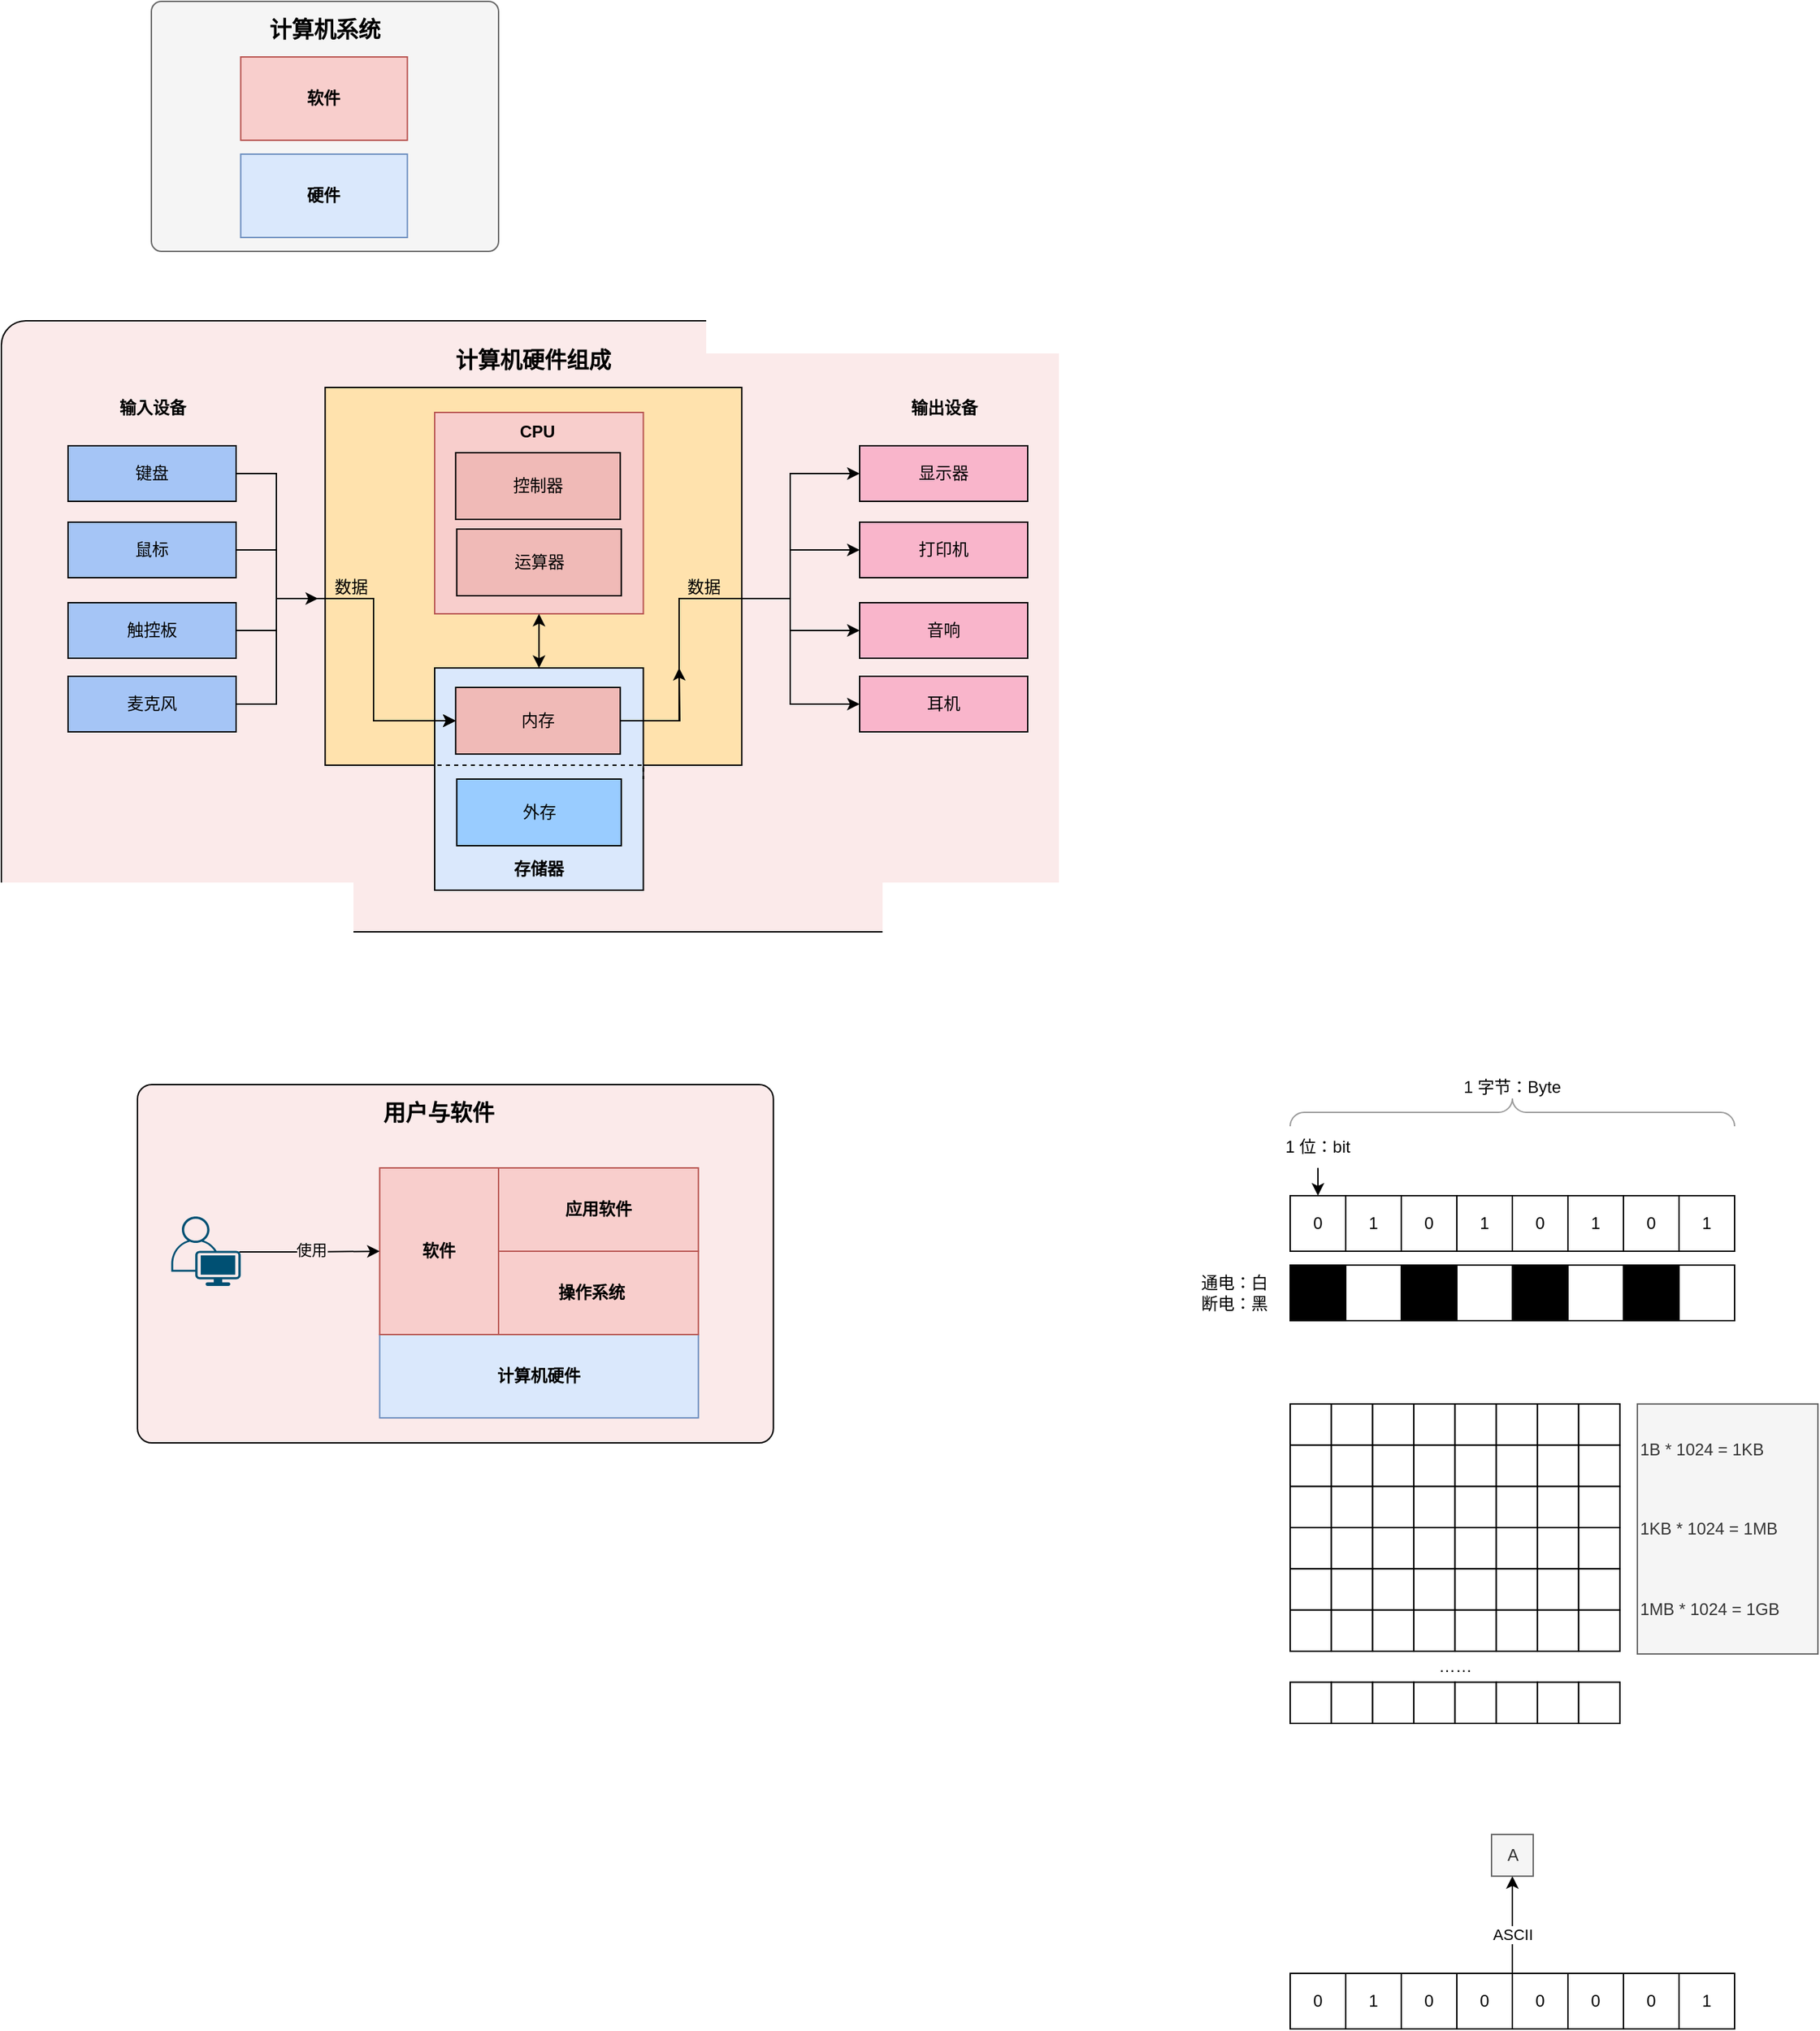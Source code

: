 <mxfile version="26.1.1" pages="2">
  <diagram id="quONnxb9Ucw7Qj4F1OV8" name="00">
    <mxGraphModel dx="1814" dy="1262" grid="1" gridSize="10" guides="1" tooltips="1" connect="1" arrows="1" fold="1" page="0" pageScale="1" pageWidth="850" pageHeight="1100" math="0" shadow="0">
      <root>
        <mxCell id="0" />
        <mxCell id="1" parent="0" />
        <mxCell id="kh9sIOl-MEBEW36ed5PM-23" value="" style="rounded=1;whiteSpace=wrap;html=1;fillColor=#FBEAEA;arcSize=4;shadow=0;" vertex="1" parent="1">
          <mxGeometry x="60" y="760" width="457.88" height="258" as="geometry" />
        </mxCell>
        <mxCell id="I5aDIzrliXxLVix5E_Ne-48" value="" style="rounded=1;whiteSpace=wrap;html=1;fillColor=#FBEAEA;arcSize=4;shadow=0;" parent="1" vertex="1">
          <mxGeometry x="-38" y="210" width="790" height="440" as="geometry" />
        </mxCell>
        <mxCell id="I5aDIzrliXxLVix5E_Ne-1" value="" style="rounded=0;whiteSpace=wrap;html=1;fillColor=#FFE2AD;shadow=0;" parent="1" vertex="1">
          <mxGeometry x="195.13" y="258" width="300" height="272" as="geometry" />
        </mxCell>
        <mxCell id="I5aDIzrliXxLVix5E_Ne-2" value="计算机硬件组成" style="text;html=1;align=center;verticalAlign=middle;whiteSpace=wrap;rounded=0;fontSize=16;shadow=0;fontStyle=1" parent="1" vertex="1">
          <mxGeometry x="254.315" y="228" width="181.63" height="20" as="geometry" />
        </mxCell>
        <mxCell id="I5aDIzrliXxLVix5E_Ne-29" style="edgeStyle=orthogonalEdgeStyle;rounded=0;orthogonalLoop=1;jettySize=auto;html=1;entryX=0;entryY=0.5;entryDx=0;entryDy=0;shadow=0;exitX=1;exitY=0.5;exitDx=0;exitDy=0;" parent="1" target="I5aDIzrliXxLVix5E_Ne-21" edge="1" source="I5aDIzrliXxLVix5E_Ne-61">
          <mxGeometry relative="1" as="geometry">
            <mxPoint x="410" y="500" as="sourcePoint" />
            <Array as="points">
              <mxPoint x="450" y="498" />
              <mxPoint x="450" y="410" />
              <mxPoint x="530" y="410" />
              <mxPoint x="530" y="433" />
            </Array>
          </mxGeometry>
        </mxCell>
        <mxCell id="I5aDIzrliXxLVix5E_Ne-15" value="" style="group;fillColor=none;shadow=0;" parent="1" vertex="1" connectable="0">
          <mxGeometry x="10" y="300" width="121" height="206" as="geometry" />
        </mxCell>
        <mxCell id="I5aDIzrliXxLVix5E_Ne-7" value="键盘" style="rounded=0;whiteSpace=wrap;html=1;flipV=1;fillColor=#A5C5F6;shadow=0;" parent="I5aDIzrliXxLVix5E_Ne-15" vertex="1">
          <mxGeometry width="121" height="40" as="geometry" />
        </mxCell>
        <mxCell id="I5aDIzrliXxLVix5E_Ne-8" value="鼠标" style="rounded=0;whiteSpace=wrap;html=1;flipV=1;fillColor=#A5C5F6;shadow=0;" parent="I5aDIzrliXxLVix5E_Ne-15" vertex="1">
          <mxGeometry y="55" width="121" height="40" as="geometry" />
        </mxCell>
        <mxCell id="I5aDIzrliXxLVix5E_Ne-9" value="触控板" style="rounded=0;whiteSpace=wrap;html=1;flipV=1;fillColor=#A5C5F6;shadow=0;" parent="I5aDIzrliXxLVix5E_Ne-15" vertex="1">
          <mxGeometry y="113" width="121" height="40" as="geometry" />
        </mxCell>
        <mxCell id="I5aDIzrliXxLVix5E_Ne-14" value="麦克风" style="rounded=0;whiteSpace=wrap;html=1;flipV=1;fillColor=#A5C5F6;shadow=0;" parent="I5aDIzrliXxLVix5E_Ne-15" vertex="1">
          <mxGeometry y="166" width="121" height="40" as="geometry" />
        </mxCell>
        <mxCell id="I5aDIzrliXxLVix5E_Ne-18" value="" style="group;shadow=0;" parent="1" vertex="1" connectable="0">
          <mxGeometry x="580" y="300" width="121" height="206" as="geometry" />
        </mxCell>
        <mxCell id="I5aDIzrliXxLVix5E_Ne-19" value="显示器" style="rounded=0;whiteSpace=wrap;html=1;flipV=1;fillColor=#F9B5CB;shadow=0;" parent="I5aDIzrliXxLVix5E_Ne-18" vertex="1">
          <mxGeometry width="121" height="40" as="geometry" />
        </mxCell>
        <mxCell id="I5aDIzrliXxLVix5E_Ne-20" value="打印机" style="rounded=0;whiteSpace=wrap;html=1;flipV=1;fillColor=#F9B5CB;shadow=0;" parent="I5aDIzrliXxLVix5E_Ne-18" vertex="1">
          <mxGeometry y="55" width="121" height="40" as="geometry" />
        </mxCell>
        <mxCell id="I5aDIzrliXxLVix5E_Ne-21" value="音响" style="rounded=0;whiteSpace=wrap;html=1;flipV=1;fillColor=#F9B5CB;shadow=0;" parent="I5aDIzrliXxLVix5E_Ne-18" vertex="1">
          <mxGeometry y="113" width="121" height="40" as="geometry" />
        </mxCell>
        <mxCell id="I5aDIzrliXxLVix5E_Ne-22" value="耳机" style="rounded=0;whiteSpace=wrap;html=1;flipV=1;fillColor=#F9B5CB;shadow=0;" parent="I5aDIzrliXxLVix5E_Ne-18" vertex="1">
          <mxGeometry y="166" width="121" height="40" as="geometry" />
        </mxCell>
        <mxCell id="I5aDIzrliXxLVix5E_Ne-23" value="" style="edgeStyle=orthogonalEdgeStyle;orthogonalLoop=1;jettySize=auto;html=1;rounded=0;exitX=1;exitY=0.5;exitDx=0;exitDy=0;entryX=0;entryY=0.5;entryDx=0;entryDy=0;shadow=0;" parent="1" source="I5aDIzrliXxLVix5E_Ne-7" target="I5aDIzrliXxLVix5E_Ne-61" edge="1">
          <mxGeometry width="80" relative="1" as="geometry">
            <mxPoint x="250" y="190" as="sourcePoint" />
            <mxPoint x="330" y="190" as="targetPoint" />
            <Array as="points">
              <mxPoint x="160" y="320" />
              <mxPoint x="160" y="410" />
              <mxPoint x="230" y="410" />
              <mxPoint x="230" y="498" />
            </Array>
          </mxGeometry>
        </mxCell>
        <mxCell id="I5aDIzrliXxLVix5E_Ne-37" value="数据" style="text;html=1;align=center;verticalAlign=middle;whiteSpace=wrap;rounded=0;shadow=0;" parent="1" vertex="1">
          <mxGeometry x="184" y="387" width="60" height="30" as="geometry" />
        </mxCell>
        <mxCell id="I5aDIzrliXxLVix5E_Ne-38" value="数据" style="text;html=1;align=center;verticalAlign=middle;whiteSpace=wrap;rounded=0;shadow=0;" parent="1" vertex="1">
          <mxGeometry x="437.63" y="387" width="60" height="30" as="geometry" />
        </mxCell>
        <mxCell id="I5aDIzrliXxLVix5E_Ne-50" style="edgeStyle=orthogonalEdgeStyle;rounded=0;orthogonalLoop=1;jettySize=auto;html=1;exitX=1;exitY=0.5;exitDx=0;exitDy=0;shadow=0;" parent="1" source="I5aDIzrliXxLVix5E_Ne-14" edge="1">
          <mxGeometry relative="1" as="geometry">
            <Array as="points">
              <mxPoint x="160" y="486" />
              <mxPoint x="160" y="410" />
            </Array>
            <mxPoint x="190" y="410" as="targetPoint" />
          </mxGeometry>
        </mxCell>
        <mxCell id="I5aDIzrliXxLVix5E_Ne-54" value="" style="group;shadow=0;" parent="1" vertex="1" connectable="0">
          <mxGeometry x="274" y="256" width="150.25" height="254.5" as="geometry" />
        </mxCell>
        <mxCell id="I5aDIzrliXxLVix5E_Ne-3" value="" style="rounded=0;whiteSpace=wrap;html=1;fillColor=#f8cecc;strokeColor=#b85450;shadow=0;" parent="I5aDIzrliXxLVix5E_Ne-54" vertex="1">
          <mxGeometry y="20" width="150.25" height="145" as="geometry" />
        </mxCell>
        <mxCell id="I5aDIzrliXxLVix5E_Ne-47" value="CPU" style="text;html=1;align=center;verticalAlign=middle;whiteSpace=wrap;rounded=0;fontStyle=1;shadow=0;" parent="I5aDIzrliXxLVix5E_Ne-54" vertex="1">
          <mxGeometry x="44.365" y="19" width="60" height="30" as="geometry" />
        </mxCell>
        <mxCell id="I5aDIzrliXxLVix5E_Ne-4" value="控制器" style="rounded=0;whiteSpace=wrap;html=1;fillColor=#F0BAB7;shadow=0;" parent="I5aDIzrliXxLVix5E_Ne-54" vertex="1">
          <mxGeometry x="15.12" y="49" width="118.5" height="48" as="geometry" />
        </mxCell>
        <mxCell id="I5aDIzrliXxLVix5E_Ne-6" value="运算器" style="rounded=0;whiteSpace=wrap;html=1;fillColor=#F0BAB7;shadow=0;" parent="I5aDIzrliXxLVix5E_Ne-54" vertex="1">
          <mxGeometry x="15.87" y="104" width="118.5" height="48" as="geometry" />
        </mxCell>
        <mxCell id="I5aDIzrliXxLVix5E_Ne-5" value="存储器" style="rounded=0;whiteSpace=wrap;html=1;fillColor=#AEDBC3;shadow=0;" parent="I5aDIzrliXxLVix5E_Ne-54" vertex="1">
          <mxGeometry y="205.5" width="150" height="49" as="geometry" />
        </mxCell>
        <mxCell id="I5aDIzrliXxLVix5E_Ne-60" value="" style="rounded=0;whiteSpace=wrap;html=1;fillColor=#dae8fc;strokeColor=#000000;shadow=0;" parent="1" vertex="1">
          <mxGeometry x="274" y="460" width="150.25" height="160" as="geometry" />
        </mxCell>
        <mxCell id="kh9sIOl-MEBEW36ed5PM-8" style="edgeStyle=orthogonalEdgeStyle;rounded=0;orthogonalLoop=1;jettySize=auto;html=1;exitX=1;exitY=0.5;exitDx=0;exitDy=0;" edge="1" parent="1" source="I5aDIzrliXxLVix5E_Ne-61">
          <mxGeometry relative="1" as="geometry">
            <mxPoint x="450" y="460" as="targetPoint" />
          </mxGeometry>
        </mxCell>
        <mxCell id="I5aDIzrliXxLVix5E_Ne-61" value="内存" style="rounded=0;whiteSpace=wrap;html=1;fillColor=light-dark(#f0bab7, #1d293b);strokeColor=#000000;shadow=0;" parent="1" vertex="1">
          <mxGeometry x="289.12" y="474" width="118.5" height="48" as="geometry" />
        </mxCell>
        <mxCell id="I5aDIzrliXxLVix5E_Ne-62" value="外存" style="rounded=0;whiteSpace=wrap;html=1;fillColor=#99CCFF;strokeColor=#000000;shadow=0;" parent="1" vertex="1">
          <mxGeometry x="289.87" y="540" width="118.5" height="48" as="geometry" />
        </mxCell>
        <mxCell id="I5aDIzrliXxLVix5E_Ne-65" style="edgeStyle=orthogonalEdgeStyle;rounded=0;orthogonalLoop=1;jettySize=auto;html=1;exitX=0;exitY=0.5;exitDx=0;exitDy=0;entryX=1;entryY=0.5;entryDx=0;entryDy=0;dashed=1;endArrow=none;startFill=0;shadow=0;" parent="1" source="I5aDIzrliXxLVix5E_Ne-60" target="I5aDIzrliXxLVix5E_Ne-60" edge="1">
          <mxGeometry relative="1" as="geometry">
            <Array as="points">
              <mxPoint x="360" y="530" />
              <mxPoint x="360" y="530" />
            </Array>
          </mxGeometry>
        </mxCell>
        <mxCell id="I5aDIzrliXxLVix5E_Ne-53" style="edgeStyle=orthogonalEdgeStyle;rounded=0;orthogonalLoop=1;jettySize=auto;html=1;exitX=0.5;exitY=1;exitDx=0;exitDy=0;startArrow=classic;startFill=1;entryX=0.5;entryY=0;entryDx=0;entryDy=0;shadow=0;" parent="1" source="I5aDIzrliXxLVix5E_Ne-3" target="I5aDIzrliXxLVix5E_Ne-60" edge="1">
          <mxGeometry relative="1" as="geometry">
            <mxPoint x="349" y="470" as="targetPoint" />
          </mxGeometry>
        </mxCell>
        <mxCell id="I5aDIzrliXxLVix5E_Ne-66" style="edgeStyle=orthogonalEdgeStyle;rounded=0;orthogonalLoop=1;jettySize=auto;html=1;exitX=1;exitY=0.5;exitDx=0;exitDy=0;shadow=0;" parent="1" source="I5aDIzrliXxLVix5E_Ne-14" target="I5aDIzrliXxLVix5E_Ne-61" edge="1">
          <mxGeometry relative="1" as="geometry">
            <Array as="points">
              <mxPoint x="160" y="486" />
              <mxPoint x="160" y="410" />
              <mxPoint x="230" y="410" />
              <mxPoint x="230" y="498" />
            </Array>
          </mxGeometry>
        </mxCell>
        <mxCell id="I5aDIzrliXxLVix5E_Ne-67" style="edgeStyle=orthogonalEdgeStyle;rounded=0;orthogonalLoop=1;jettySize=auto;html=1;exitX=1;exitY=0.5;exitDx=0;exitDy=0;entryX=0;entryY=0.5;entryDx=0;entryDy=0;shadow=0;" parent="1" source="I5aDIzrliXxLVix5E_Ne-9" target="I5aDIzrliXxLVix5E_Ne-61" edge="1">
          <mxGeometry relative="1" as="geometry">
            <Array as="points">
              <mxPoint x="160" y="433" />
              <mxPoint x="160" y="410" />
              <mxPoint x="230" y="410" />
              <mxPoint x="230" y="498" />
            </Array>
          </mxGeometry>
        </mxCell>
        <mxCell id="I5aDIzrliXxLVix5E_Ne-73" style="edgeStyle=orthogonalEdgeStyle;rounded=0;orthogonalLoop=1;jettySize=auto;html=1;exitX=1;exitY=0.5;exitDx=0;exitDy=0;entryX=0;entryY=0.5;entryDx=0;entryDy=0;shadow=0;" parent="1" source="I5aDIzrliXxLVix5E_Ne-8" target="I5aDIzrliXxLVix5E_Ne-61" edge="1">
          <mxGeometry relative="1" as="geometry">
            <Array as="points">
              <mxPoint x="160" y="375" />
              <mxPoint x="160" y="410" />
              <mxPoint x="230" y="410" />
              <mxPoint x="230" y="498" />
            </Array>
          </mxGeometry>
        </mxCell>
        <mxCell id="I5aDIzrliXxLVix5E_Ne-27" style="edgeStyle=orthogonalEdgeStyle;rounded=0;orthogonalLoop=1;jettySize=auto;html=1;exitX=1;exitY=0.5;exitDx=0;exitDy=0;entryX=0;entryY=0.5;entryDx=0;entryDy=0;shadow=0;endArrow=classic;endFill=1;" parent="1" source="I5aDIzrliXxLVix5E_Ne-61" target="I5aDIzrliXxLVix5E_Ne-19" edge="1">
          <mxGeometry relative="1" as="geometry">
            <mxPoint x="460" y="486" as="sourcePoint" />
            <mxPoint x="653.97" y="320" as="targetPoint" />
            <Array as="points">
              <mxPoint x="450" y="498" />
              <mxPoint x="450" y="410" />
              <mxPoint x="530" y="410" />
              <mxPoint x="530" y="320" />
            </Array>
          </mxGeometry>
        </mxCell>
        <mxCell id="I5aDIzrliXxLVix5E_Ne-28" style="edgeStyle=orthogonalEdgeStyle;rounded=0;orthogonalLoop=1;jettySize=auto;html=1;exitX=1;exitY=0.5;exitDx=0;exitDy=0;entryX=0;entryY=0.5;entryDx=0;entryDy=0;shadow=0;endArrow=classic;endFill=1;" parent="1" source="I5aDIzrliXxLVix5E_Ne-61" target="I5aDIzrliXxLVix5E_Ne-20" edge="1">
          <mxGeometry relative="1" as="geometry">
            <Array as="points">
              <mxPoint x="450" y="498" />
              <mxPoint x="450" y="410" />
              <mxPoint x="530" y="410" />
              <mxPoint x="530" y="375" />
            </Array>
          </mxGeometry>
        </mxCell>
        <mxCell id="I5aDIzrliXxLVix5E_Ne-74" value="输入设备" style="text;html=1;align=center;verticalAlign=middle;whiteSpace=wrap;rounded=0;fontStyle=1;shadow=0;" parent="1" vertex="1">
          <mxGeometry x="40.5" y="258" width="60" height="30" as="geometry" />
        </mxCell>
        <mxCell id="I5aDIzrliXxLVix5E_Ne-75" value="输出设备" style="text;html=1;align=center;verticalAlign=middle;whiteSpace=wrap;rounded=0;fontStyle=1;shadow=0;" parent="1" vertex="1">
          <mxGeometry x="610.5" y="258" width="60" height="30" as="geometry" />
        </mxCell>
        <mxCell id="I5aDIzrliXxLVix5E_Ne-76" value="存储器" style="text;html=1;align=center;verticalAlign=middle;whiteSpace=wrap;rounded=0;fontStyle=1;shadow=0;" parent="1" vertex="1">
          <mxGeometry x="319.12" y="590" width="60" height="30" as="geometry" />
        </mxCell>
        <mxCell id="kh9sIOl-MEBEW36ed5PM-1" value="" style="rounded=1;whiteSpace=wrap;html=1;arcSize=4;fillColor=#f5f5f5;strokeColor=#666666;fontColor=#333333;shadow=0;" vertex="1" parent="1">
          <mxGeometry x="70" y="-20" width="250" height="180" as="geometry" />
        </mxCell>
        <mxCell id="kh9sIOl-MEBEW36ed5PM-2" value="软件" style="rounded=0;whiteSpace=wrap;html=1;fillColor=#f8cecc;strokeColor=#b85450;fontStyle=1;shadow=0;" vertex="1" parent="1">
          <mxGeometry x="134.32" y="20" width="120" height="60" as="geometry" />
        </mxCell>
        <mxCell id="kh9sIOl-MEBEW36ed5PM-3" value="硬件" style="rounded=0;whiteSpace=wrap;html=1;fillColor=#dae8fc;strokeColor=#6c8ebf;fontStyle=1;shadow=0;" vertex="1" parent="1">
          <mxGeometry x="134.32" y="90" width="120" height="60" as="geometry" />
        </mxCell>
        <mxCell id="kh9sIOl-MEBEW36ed5PM-5" value="计算机系统" style="text;html=1;align=center;verticalAlign=middle;whiteSpace=wrap;rounded=0;fontSize=16;shadow=0;fontStyle=1" vertex="1" parent="1">
          <mxGeometry x="104.185" y="-10" width="181.63" height="20" as="geometry" />
        </mxCell>
        <mxCell id="I5aDIzrliXxLVix5E_Ne-41" style="edgeStyle=orthogonalEdgeStyle;rounded=0;orthogonalLoop=1;jettySize=auto;html=1;exitX=1;exitY=0.5;exitDx=0;exitDy=0;entryX=0;entryY=0.5;entryDx=0;entryDy=0;shadow=0;" parent="1" source="I5aDIzrliXxLVix5E_Ne-61" target="I5aDIzrliXxLVix5E_Ne-22" edge="1">
          <mxGeometry relative="1" as="geometry">
            <Array as="points">
              <mxPoint x="450" y="498" />
              <mxPoint x="450" y="410" />
              <mxPoint x="530" y="410" />
              <mxPoint x="530" y="486" />
            </Array>
          </mxGeometry>
        </mxCell>
        <mxCell id="kh9sIOl-MEBEW36ed5PM-9" value="计算机硬件" style="rounded=0;whiteSpace=wrap;html=1;fillColor=#dae8fc;strokeColor=#6c8ebf;fontStyle=1;shadow=0;" vertex="1" parent="1">
          <mxGeometry x="234.38" y="940" width="229.5" height="60" as="geometry" />
        </mxCell>
        <mxCell id="kh9sIOl-MEBEW36ed5PM-10" value="操作系统" style="rounded=0;whiteSpace=wrap;html=1;fillColor=#f8cecc;strokeColor=#b85450;fontStyle=1;shadow=0;" vertex="1" parent="1">
          <mxGeometry x="310" y="880" width="153.88" height="60" as="geometry" />
        </mxCell>
        <mxCell id="kh9sIOl-MEBEW36ed5PM-12" value="应用软件" style="rounded=0;whiteSpace=wrap;html=1;fillColor=#f8cecc;strokeColor=#b85450;fontStyle=1;shadow=0;" vertex="1" parent="1">
          <mxGeometry x="320" y="820" width="143.88" height="60" as="geometry" />
        </mxCell>
        <mxCell id="kh9sIOl-MEBEW36ed5PM-13" value="软件" style="whiteSpace=wrap;html=1;fillColor=#f8cecc;strokeColor=#b85450;rounded=0;fontStyle=1;shadow=0;" vertex="1" parent="1">
          <mxGeometry x="234.38" y="820" width="85.62" height="120" as="geometry" />
        </mxCell>
        <mxCell id="kh9sIOl-MEBEW36ed5PM-17" style="edgeStyle=orthogonalEdgeStyle;rounded=0;orthogonalLoop=1;jettySize=auto;html=1;exitX=0.98;exitY=0.51;exitDx=0;exitDy=0;exitPerimeter=0;entryX=0;entryY=0.5;entryDx=0;entryDy=0;" edge="1" parent="1" source="kh9sIOl-MEBEW36ed5PM-21" target="kh9sIOl-MEBEW36ed5PM-13">
          <mxGeometry relative="1" as="geometry">
            <mxPoint x="130.5" y="880" as="sourcePoint" />
          </mxGeometry>
        </mxCell>
        <mxCell id="kh9sIOl-MEBEW36ed5PM-25" value="使用" style="edgeLabel;html=1;align=center;verticalAlign=middle;resizable=0;points=[];labelBackgroundColor=light-dark(#fbeaea, #ededed);" vertex="1" connectable="0" parent="kh9sIOl-MEBEW36ed5PM-17">
          <mxGeometry x="0.028" y="2" relative="1" as="geometry">
            <mxPoint y="1" as="offset" />
          </mxGeometry>
        </mxCell>
        <mxCell id="kh9sIOl-MEBEW36ed5PM-21" value="" style="points=[[0.35,0,0],[0.98,0.51,0],[1,0.71,0],[0.67,1,0],[0,0.795,0],[0,0.65,0]];verticalLabelPosition=bottom;sketch=0;html=1;verticalAlign=top;aspect=fixed;align=center;pointerEvents=1;shape=mxgraph.cisco19.user;fillColor=#005073;strokeColor=none;" vertex="1" parent="1">
          <mxGeometry x="84.32" y="855" width="50" height="50" as="geometry" />
        </mxCell>
        <mxCell id="kh9sIOl-MEBEW36ed5PM-24" value="用户与软件" style="text;html=1;align=center;verticalAlign=middle;whiteSpace=wrap;rounded=0;fontSize=16;shadow=0;fontStyle=1" vertex="1" parent="1">
          <mxGeometry x="186.375" y="770" width="181.63" height="20" as="geometry" />
        </mxCell>
        <mxCell id="kh9sIOl-MEBEW36ed5PM-28" value="0" style="whiteSpace=wrap;html=1;aspect=fixed;" vertex="1" parent="1">
          <mxGeometry x="890" y="840" width="40" height="40" as="geometry" />
        </mxCell>
        <mxCell id="kh9sIOl-MEBEW36ed5PM-39" value="1" style="whiteSpace=wrap;html=1;aspect=fixed;" vertex="1" parent="1">
          <mxGeometry x="930" y="840" width="40" height="40" as="geometry" />
        </mxCell>
        <mxCell id="kh9sIOl-MEBEW36ed5PM-45" value="0" style="whiteSpace=wrap;html=1;aspect=fixed;" vertex="1" parent="1">
          <mxGeometry x="970" y="840" width="40" height="40" as="geometry" />
        </mxCell>
        <mxCell id="kh9sIOl-MEBEW36ed5PM-51" value="1" style="whiteSpace=wrap;html=1;aspect=fixed;" vertex="1" parent="1">
          <mxGeometry x="1010" y="840" width="40" height="40" as="geometry" />
        </mxCell>
        <mxCell id="kh9sIOl-MEBEW36ed5PM-57" value="0" style="whiteSpace=wrap;html=1;aspect=fixed;" vertex="1" parent="1">
          <mxGeometry x="1050" y="840" width="40" height="40" as="geometry" />
        </mxCell>
        <mxCell id="kh9sIOl-MEBEW36ed5PM-63" value="1" style="whiteSpace=wrap;html=1;aspect=fixed;" vertex="1" parent="1">
          <mxGeometry x="1090" y="840" width="40" height="40" as="geometry" />
        </mxCell>
        <mxCell id="kh9sIOl-MEBEW36ed5PM-69" value="0" style="whiteSpace=wrap;html=1;aspect=fixed;" vertex="1" parent="1">
          <mxGeometry x="1130" y="840" width="40" height="40" as="geometry" />
        </mxCell>
        <mxCell id="kh9sIOl-MEBEW36ed5PM-75" value="1" style="whiteSpace=wrap;html=1;aspect=fixed;" vertex="1" parent="1">
          <mxGeometry x="1170" y="840" width="40" height="40" as="geometry" />
        </mxCell>
        <mxCell id="kh9sIOl-MEBEW36ed5PM-99" style="edgeStyle=orthogonalEdgeStyle;rounded=0;orthogonalLoop=1;jettySize=auto;html=1;exitX=0.5;exitY=1;exitDx=0;exitDy=0;entryX=0.5;entryY=0;entryDx=0;entryDy=0;" edge="1" parent="1" source="kh9sIOl-MEBEW36ed5PM-98" target="kh9sIOl-MEBEW36ed5PM-28">
          <mxGeometry relative="1" as="geometry" />
        </mxCell>
        <mxCell id="kh9sIOl-MEBEW36ed5PM-98" value="1 位：bit" style="text;html=1;align=center;verticalAlign=middle;whiteSpace=wrap;rounded=0;" vertex="1" parent="1">
          <mxGeometry x="880" y="790" width="60" height="30" as="geometry" />
        </mxCell>
        <mxCell id="kh9sIOl-MEBEW36ed5PM-100" value="" style="verticalLabelPosition=bottom;shadow=0;dashed=0;align=center;html=1;verticalAlign=top;strokeWidth=1;shape=mxgraph.mockup.markup.curlyBrace;whiteSpace=wrap;strokeColor=#999999;" vertex="1" parent="1">
          <mxGeometry x="890" y="770" width="320" height="20" as="geometry" />
        </mxCell>
        <mxCell id="kh9sIOl-MEBEW36ed5PM-101" value="1 字节：Byte" style="text;html=1;align=center;verticalAlign=middle;whiteSpace=wrap;rounded=0;" vertex="1" parent="1">
          <mxGeometry x="1010" y="747" width="80" height="30" as="geometry" />
        </mxCell>
        <mxCell id="kh9sIOl-MEBEW36ed5PM-102" value="0" style="whiteSpace=wrap;html=1;aspect=fixed;fillColor=#000000;" vertex="1" parent="1">
          <mxGeometry x="890" y="890" width="40" height="40" as="geometry" />
        </mxCell>
        <mxCell id="kh9sIOl-MEBEW36ed5PM-103" value="" style="whiteSpace=wrap;html=1;aspect=fixed;" vertex="1" parent="1">
          <mxGeometry x="930" y="890" width="40" height="40" as="geometry" />
        </mxCell>
        <mxCell id="kh9sIOl-MEBEW36ed5PM-104" value="0" style="whiteSpace=wrap;html=1;aspect=fixed;fillColor=#000000;" vertex="1" parent="1">
          <mxGeometry x="970" y="890" width="40" height="40" as="geometry" />
        </mxCell>
        <mxCell id="kh9sIOl-MEBEW36ed5PM-105" value="" style="whiteSpace=wrap;html=1;aspect=fixed;" vertex="1" parent="1">
          <mxGeometry x="1010" y="890" width="40" height="40" as="geometry" />
        </mxCell>
        <mxCell id="kh9sIOl-MEBEW36ed5PM-106" value="0" style="whiteSpace=wrap;html=1;aspect=fixed;fillColor=#000000;" vertex="1" parent="1">
          <mxGeometry x="1050" y="890" width="40" height="40" as="geometry" />
        </mxCell>
        <mxCell id="kh9sIOl-MEBEW36ed5PM-107" value="" style="whiteSpace=wrap;html=1;aspect=fixed;fillColor=#FFFFFF;" vertex="1" parent="1">
          <mxGeometry x="1090" y="890" width="40" height="40" as="geometry" />
        </mxCell>
        <mxCell id="kh9sIOl-MEBEW36ed5PM-108" value="0" style="whiteSpace=wrap;html=1;aspect=fixed;fillColor=#000000;" vertex="1" parent="1">
          <mxGeometry x="1130" y="890" width="40" height="40" as="geometry" />
        </mxCell>
        <mxCell id="kh9sIOl-MEBEW36ed5PM-109" value="" style="whiteSpace=wrap;html=1;aspect=fixed;" vertex="1" parent="1">
          <mxGeometry x="1170" y="890" width="40" height="40" as="geometry" />
        </mxCell>
        <mxCell id="kh9sIOl-MEBEW36ed5PM-110" value="通电：白&lt;div&gt;断电：黑&lt;/div&gt;" style="text;html=1;align=center;verticalAlign=middle;whiteSpace=wrap;rounded=0;" vertex="1" parent="1">
          <mxGeometry x="820" y="895" width="60" height="30" as="geometry" />
        </mxCell>
        <mxCell id="kh9sIOl-MEBEW36ed5PM-113" value="1B * 1024 = 1KB&lt;div&gt;&lt;br&gt;&lt;/div&gt;&lt;div&gt;&lt;br&gt;&lt;/div&gt;&lt;div&gt;&lt;br&gt;&lt;div&gt;1KB * 1024 = 1MB&lt;/div&gt;&lt;div&gt;&lt;br&gt;&lt;/div&gt;&lt;div&gt;&lt;br&gt;&lt;/div&gt;&lt;div&gt;&lt;br&gt;&lt;/div&gt;&lt;div&gt;1MB * 1024 = 1GB&lt;/div&gt;&lt;/div&gt;" style="text;html=1;align=left;verticalAlign=middle;whiteSpace=wrap;rounded=0;fillColor=#f5f5f5;strokeColor=#666666;fontColor=#333333;" vertex="1" parent="1">
          <mxGeometry x="1140" y="990" width="130" height="180" as="geometry" />
        </mxCell>
        <mxCell id="kh9sIOl-MEBEW36ed5PM-173" value="" style="group" vertex="1" connectable="0" parent="1">
          <mxGeometry x="890" y="990" width="237.42" height="230" as="geometry" />
        </mxCell>
        <mxCell id="kh9sIOl-MEBEW36ed5PM-34" value="" style="whiteSpace=wrap;html=1;aspect=fixed;" vertex="1" parent="kh9sIOl-MEBEW36ed5PM-173">
          <mxGeometry width="29.677" height="29.677" as="geometry" />
        </mxCell>
        <mxCell id="kh9sIOl-MEBEW36ed5PM-40" value="" style="whiteSpace=wrap;html=1;aspect=fixed;" vertex="1" parent="kh9sIOl-MEBEW36ed5PM-173">
          <mxGeometry x="29.677" width="29.677" height="29.677" as="geometry" />
        </mxCell>
        <mxCell id="kh9sIOl-MEBEW36ed5PM-46" value="" style="whiteSpace=wrap;html=1;aspect=fixed;" vertex="1" parent="kh9sIOl-MEBEW36ed5PM-173">
          <mxGeometry x="59.355" width="29.677" height="29.677" as="geometry" />
        </mxCell>
        <mxCell id="kh9sIOl-MEBEW36ed5PM-52" value="" style="whiteSpace=wrap;html=1;aspect=fixed;" vertex="1" parent="kh9sIOl-MEBEW36ed5PM-173">
          <mxGeometry x="89.032" width="29.677" height="29.677" as="geometry" />
        </mxCell>
        <mxCell id="kh9sIOl-MEBEW36ed5PM-58" value="" style="whiteSpace=wrap;html=1;aspect=fixed;" vertex="1" parent="kh9sIOl-MEBEW36ed5PM-173">
          <mxGeometry x="118.71" width="29.677" height="29.677" as="geometry" />
        </mxCell>
        <mxCell id="kh9sIOl-MEBEW36ed5PM-64" value="" style="whiteSpace=wrap;html=1;aspect=fixed;" vertex="1" parent="kh9sIOl-MEBEW36ed5PM-173">
          <mxGeometry x="148.387" width="29.677" height="29.677" as="geometry" />
        </mxCell>
        <mxCell id="kh9sIOl-MEBEW36ed5PM-70" value="" style="whiteSpace=wrap;html=1;aspect=fixed;" vertex="1" parent="kh9sIOl-MEBEW36ed5PM-173">
          <mxGeometry x="178.065" width="29.677" height="29.677" as="geometry" />
        </mxCell>
        <mxCell id="kh9sIOl-MEBEW36ed5PM-76" value="" style="whiteSpace=wrap;html=1;aspect=fixed;" vertex="1" parent="kh9sIOl-MEBEW36ed5PM-173">
          <mxGeometry x="207.742" width="29.677" height="29.677" as="geometry" />
        </mxCell>
        <mxCell id="kh9sIOl-MEBEW36ed5PM-124" value="" style="whiteSpace=wrap;html=1;aspect=fixed;" vertex="1" parent="kh9sIOl-MEBEW36ed5PM-173">
          <mxGeometry y="29.677" width="29.677" height="29.677" as="geometry" />
        </mxCell>
        <mxCell id="kh9sIOl-MEBEW36ed5PM-125" value="" style="whiteSpace=wrap;html=1;aspect=fixed;" vertex="1" parent="kh9sIOl-MEBEW36ed5PM-173">
          <mxGeometry x="29.677" y="29.677" width="29.677" height="29.677" as="geometry" />
        </mxCell>
        <mxCell id="kh9sIOl-MEBEW36ed5PM-126" value="" style="whiteSpace=wrap;html=1;aspect=fixed;" vertex="1" parent="kh9sIOl-MEBEW36ed5PM-173">
          <mxGeometry x="59.355" y="29.677" width="29.677" height="29.677" as="geometry" />
        </mxCell>
        <mxCell id="kh9sIOl-MEBEW36ed5PM-127" value="" style="whiteSpace=wrap;html=1;aspect=fixed;" vertex="1" parent="kh9sIOl-MEBEW36ed5PM-173">
          <mxGeometry x="89.032" y="29.677" width="29.677" height="29.677" as="geometry" />
        </mxCell>
        <mxCell id="kh9sIOl-MEBEW36ed5PM-128" value="" style="whiteSpace=wrap;html=1;aspect=fixed;" vertex="1" parent="kh9sIOl-MEBEW36ed5PM-173">
          <mxGeometry x="118.71" y="29.677" width="29.677" height="29.677" as="geometry" />
        </mxCell>
        <mxCell id="kh9sIOl-MEBEW36ed5PM-129" value="" style="whiteSpace=wrap;html=1;aspect=fixed;" vertex="1" parent="kh9sIOl-MEBEW36ed5PM-173">
          <mxGeometry x="148.387" y="29.677" width="29.677" height="29.677" as="geometry" />
        </mxCell>
        <mxCell id="kh9sIOl-MEBEW36ed5PM-130" value="" style="whiteSpace=wrap;html=1;aspect=fixed;" vertex="1" parent="kh9sIOl-MEBEW36ed5PM-173">
          <mxGeometry x="178.065" y="29.677" width="29.677" height="29.677" as="geometry" />
        </mxCell>
        <mxCell id="kh9sIOl-MEBEW36ed5PM-131" value="" style="whiteSpace=wrap;html=1;aspect=fixed;" vertex="1" parent="kh9sIOl-MEBEW36ed5PM-173">
          <mxGeometry x="207.742" y="29.677" width="29.677" height="29.677" as="geometry" />
        </mxCell>
        <mxCell id="kh9sIOl-MEBEW36ed5PM-132" value="" style="whiteSpace=wrap;html=1;aspect=fixed;" vertex="1" parent="kh9sIOl-MEBEW36ed5PM-173">
          <mxGeometry y="59.355" width="29.677" height="29.677" as="geometry" />
        </mxCell>
        <mxCell id="kh9sIOl-MEBEW36ed5PM-133" value="" style="whiteSpace=wrap;html=1;aspect=fixed;" vertex="1" parent="kh9sIOl-MEBEW36ed5PM-173">
          <mxGeometry x="29.677" y="59.355" width="29.677" height="29.677" as="geometry" />
        </mxCell>
        <mxCell id="kh9sIOl-MEBEW36ed5PM-134" value="" style="whiteSpace=wrap;html=1;aspect=fixed;" vertex="1" parent="kh9sIOl-MEBEW36ed5PM-173">
          <mxGeometry x="59.355" y="59.355" width="29.677" height="29.677" as="geometry" />
        </mxCell>
        <mxCell id="kh9sIOl-MEBEW36ed5PM-135" value="" style="whiteSpace=wrap;html=1;aspect=fixed;" vertex="1" parent="kh9sIOl-MEBEW36ed5PM-173">
          <mxGeometry x="89.032" y="59.355" width="29.677" height="29.677" as="geometry" />
        </mxCell>
        <mxCell id="kh9sIOl-MEBEW36ed5PM-136" value="" style="whiteSpace=wrap;html=1;aspect=fixed;" vertex="1" parent="kh9sIOl-MEBEW36ed5PM-173">
          <mxGeometry x="118.71" y="59.355" width="29.677" height="29.677" as="geometry" />
        </mxCell>
        <mxCell id="kh9sIOl-MEBEW36ed5PM-137" value="" style="whiteSpace=wrap;html=1;aspect=fixed;" vertex="1" parent="kh9sIOl-MEBEW36ed5PM-173">
          <mxGeometry x="148.387" y="59.355" width="29.677" height="29.677" as="geometry" />
        </mxCell>
        <mxCell id="kh9sIOl-MEBEW36ed5PM-138" value="" style="whiteSpace=wrap;html=1;aspect=fixed;" vertex="1" parent="kh9sIOl-MEBEW36ed5PM-173">
          <mxGeometry x="178.065" y="59.355" width="29.677" height="29.677" as="geometry" />
        </mxCell>
        <mxCell id="kh9sIOl-MEBEW36ed5PM-139" value="" style="whiteSpace=wrap;html=1;aspect=fixed;" vertex="1" parent="kh9sIOl-MEBEW36ed5PM-173">
          <mxGeometry x="207.742" y="59.355" width="29.677" height="29.677" as="geometry" />
        </mxCell>
        <mxCell id="kh9sIOl-MEBEW36ed5PM-140" value="" style="whiteSpace=wrap;html=1;aspect=fixed;fontStyle=1" vertex="1" parent="kh9sIOl-MEBEW36ed5PM-173">
          <mxGeometry y="89.032" width="29.677" height="29.677" as="geometry" />
        </mxCell>
        <mxCell id="kh9sIOl-MEBEW36ed5PM-141" value="" style="whiteSpace=wrap;html=1;aspect=fixed;fontStyle=1" vertex="1" parent="kh9sIOl-MEBEW36ed5PM-173">
          <mxGeometry x="29.677" y="89.032" width="29.677" height="29.677" as="geometry" />
        </mxCell>
        <mxCell id="kh9sIOl-MEBEW36ed5PM-142" value="" style="whiteSpace=wrap;html=1;aspect=fixed;fontStyle=1" vertex="1" parent="kh9sIOl-MEBEW36ed5PM-173">
          <mxGeometry x="59.355" y="89.032" width="29.677" height="29.677" as="geometry" />
        </mxCell>
        <mxCell id="kh9sIOl-MEBEW36ed5PM-143" value="" style="whiteSpace=wrap;html=1;aspect=fixed;fontStyle=1" vertex="1" parent="kh9sIOl-MEBEW36ed5PM-173">
          <mxGeometry x="89.032" y="89.032" width="29.677" height="29.677" as="geometry" />
        </mxCell>
        <mxCell id="kh9sIOl-MEBEW36ed5PM-144" value="" style="whiteSpace=wrap;html=1;aspect=fixed;fontStyle=1" vertex="1" parent="kh9sIOl-MEBEW36ed5PM-173">
          <mxGeometry x="118.71" y="89.032" width="29.677" height="29.677" as="geometry" />
        </mxCell>
        <mxCell id="kh9sIOl-MEBEW36ed5PM-145" value="" style="whiteSpace=wrap;html=1;aspect=fixed;fontStyle=1" vertex="1" parent="kh9sIOl-MEBEW36ed5PM-173">
          <mxGeometry x="148.387" y="89.032" width="29.677" height="29.677" as="geometry" />
        </mxCell>
        <mxCell id="kh9sIOl-MEBEW36ed5PM-146" value="" style="whiteSpace=wrap;html=1;aspect=fixed;fontStyle=1" vertex="1" parent="kh9sIOl-MEBEW36ed5PM-173">
          <mxGeometry x="178.065" y="89.032" width="29.677" height="29.677" as="geometry" />
        </mxCell>
        <mxCell id="kh9sIOl-MEBEW36ed5PM-147" value="" style="whiteSpace=wrap;html=1;aspect=fixed;fontStyle=1" vertex="1" parent="kh9sIOl-MEBEW36ed5PM-173">
          <mxGeometry x="207.742" y="89.032" width="29.677" height="29.677" as="geometry" />
        </mxCell>
        <mxCell id="kh9sIOl-MEBEW36ed5PM-148" value="" style="whiteSpace=wrap;html=1;aspect=fixed;fontStyle=1" vertex="1" parent="kh9sIOl-MEBEW36ed5PM-173">
          <mxGeometry y="118.71" width="29.677" height="29.677" as="geometry" />
        </mxCell>
        <mxCell id="kh9sIOl-MEBEW36ed5PM-149" value="" style="whiteSpace=wrap;html=1;aspect=fixed;fontStyle=1" vertex="1" parent="kh9sIOl-MEBEW36ed5PM-173">
          <mxGeometry x="29.677" y="118.71" width="29.677" height="29.677" as="geometry" />
        </mxCell>
        <mxCell id="kh9sIOl-MEBEW36ed5PM-150" value="" style="whiteSpace=wrap;html=1;aspect=fixed;fontStyle=1" vertex="1" parent="kh9sIOl-MEBEW36ed5PM-173">
          <mxGeometry x="59.355" y="118.71" width="29.677" height="29.677" as="geometry" />
        </mxCell>
        <mxCell id="kh9sIOl-MEBEW36ed5PM-151" value="" style="whiteSpace=wrap;html=1;aspect=fixed;fontStyle=1" vertex="1" parent="kh9sIOl-MEBEW36ed5PM-173">
          <mxGeometry x="89.032" y="118.71" width="29.677" height="29.677" as="geometry" />
        </mxCell>
        <mxCell id="kh9sIOl-MEBEW36ed5PM-152" value="" style="whiteSpace=wrap;html=1;aspect=fixed;fontStyle=1" vertex="1" parent="kh9sIOl-MEBEW36ed5PM-173">
          <mxGeometry x="118.71" y="118.71" width="29.677" height="29.677" as="geometry" />
        </mxCell>
        <mxCell id="kh9sIOl-MEBEW36ed5PM-153" value="" style="whiteSpace=wrap;html=1;aspect=fixed;fontStyle=1" vertex="1" parent="kh9sIOl-MEBEW36ed5PM-173">
          <mxGeometry x="148.387" y="118.71" width="29.677" height="29.677" as="geometry" />
        </mxCell>
        <mxCell id="kh9sIOl-MEBEW36ed5PM-154" value="" style="whiteSpace=wrap;html=1;aspect=fixed;fontStyle=1" vertex="1" parent="kh9sIOl-MEBEW36ed5PM-173">
          <mxGeometry x="178.065" y="118.71" width="29.677" height="29.677" as="geometry" />
        </mxCell>
        <mxCell id="kh9sIOl-MEBEW36ed5PM-155" value="" style="whiteSpace=wrap;html=1;aspect=fixed;fontStyle=1" vertex="1" parent="kh9sIOl-MEBEW36ed5PM-173">
          <mxGeometry x="207.742" y="118.71" width="29.677" height="29.677" as="geometry" />
        </mxCell>
        <mxCell id="kh9sIOl-MEBEW36ed5PM-156" value="" style="whiteSpace=wrap;html=1;aspect=fixed;fontStyle=1" vertex="1" parent="kh9sIOl-MEBEW36ed5PM-173">
          <mxGeometry y="148.387" width="29.677" height="29.677" as="geometry" />
        </mxCell>
        <mxCell id="kh9sIOl-MEBEW36ed5PM-157" value="" style="whiteSpace=wrap;html=1;aspect=fixed;fontStyle=1" vertex="1" parent="kh9sIOl-MEBEW36ed5PM-173">
          <mxGeometry x="29.677" y="148.387" width="29.677" height="29.677" as="geometry" />
        </mxCell>
        <mxCell id="kh9sIOl-MEBEW36ed5PM-158" value="" style="whiteSpace=wrap;html=1;aspect=fixed;fontStyle=1" vertex="1" parent="kh9sIOl-MEBEW36ed5PM-173">
          <mxGeometry x="59.355" y="148.387" width="29.677" height="29.677" as="geometry" />
        </mxCell>
        <mxCell id="kh9sIOl-MEBEW36ed5PM-159" value="" style="whiteSpace=wrap;html=1;aspect=fixed;fontStyle=1" vertex="1" parent="kh9sIOl-MEBEW36ed5PM-173">
          <mxGeometry x="89.032" y="148.387" width="29.677" height="29.677" as="geometry" />
        </mxCell>
        <mxCell id="kh9sIOl-MEBEW36ed5PM-160" value="" style="whiteSpace=wrap;html=1;aspect=fixed;fontStyle=1" vertex="1" parent="kh9sIOl-MEBEW36ed5PM-173">
          <mxGeometry x="118.71" y="148.387" width="29.677" height="29.677" as="geometry" />
        </mxCell>
        <mxCell id="kh9sIOl-MEBEW36ed5PM-161" value="" style="whiteSpace=wrap;html=1;aspect=fixed;fontStyle=1" vertex="1" parent="kh9sIOl-MEBEW36ed5PM-173">
          <mxGeometry x="148.387" y="148.387" width="29.677" height="29.677" as="geometry" />
        </mxCell>
        <mxCell id="kh9sIOl-MEBEW36ed5PM-162" value="" style="whiteSpace=wrap;html=1;aspect=fixed;fontStyle=1" vertex="1" parent="kh9sIOl-MEBEW36ed5PM-173">
          <mxGeometry x="178.065" y="148.387" width="29.677" height="29.677" as="geometry" />
        </mxCell>
        <mxCell id="kh9sIOl-MEBEW36ed5PM-163" value="" style="whiteSpace=wrap;html=1;aspect=fixed;fontStyle=1" vertex="1" parent="kh9sIOl-MEBEW36ed5PM-173">
          <mxGeometry x="207.742" y="148.387" width="29.677" height="29.677" as="geometry" />
        </mxCell>
        <mxCell id="kh9sIOl-MEBEW36ed5PM-164" value="" style="whiteSpace=wrap;html=1;aspect=fixed;fontStyle=1" vertex="1" parent="kh9sIOl-MEBEW36ed5PM-173">
          <mxGeometry y="200.323" width="29.677" height="29.677" as="geometry" />
        </mxCell>
        <mxCell id="kh9sIOl-MEBEW36ed5PM-165" value="" style="whiteSpace=wrap;html=1;aspect=fixed;fontStyle=1" vertex="1" parent="kh9sIOl-MEBEW36ed5PM-173">
          <mxGeometry x="29.677" y="200.323" width="29.677" height="29.677" as="geometry" />
        </mxCell>
        <mxCell id="kh9sIOl-MEBEW36ed5PM-166" value="" style="whiteSpace=wrap;html=1;aspect=fixed;fontStyle=1" vertex="1" parent="kh9sIOl-MEBEW36ed5PM-173">
          <mxGeometry x="59.355" y="200.323" width="29.677" height="29.677" as="geometry" />
        </mxCell>
        <mxCell id="kh9sIOl-MEBEW36ed5PM-167" value="" style="whiteSpace=wrap;html=1;aspect=fixed;fontStyle=1" vertex="1" parent="kh9sIOl-MEBEW36ed5PM-173">
          <mxGeometry x="89.032" y="200.323" width="29.677" height="29.677" as="geometry" />
        </mxCell>
        <mxCell id="kh9sIOl-MEBEW36ed5PM-168" value="" style="whiteSpace=wrap;html=1;aspect=fixed;fontStyle=1" vertex="1" parent="kh9sIOl-MEBEW36ed5PM-173">
          <mxGeometry x="118.71" y="200.323" width="29.677" height="29.677" as="geometry" />
        </mxCell>
        <mxCell id="kh9sIOl-MEBEW36ed5PM-169" value="" style="whiteSpace=wrap;html=1;aspect=fixed;fontStyle=1" vertex="1" parent="kh9sIOl-MEBEW36ed5PM-173">
          <mxGeometry x="148.387" y="200.323" width="29.677" height="29.677" as="geometry" />
        </mxCell>
        <mxCell id="kh9sIOl-MEBEW36ed5PM-170" value="" style="whiteSpace=wrap;html=1;aspect=fixed;fontStyle=1" vertex="1" parent="kh9sIOl-MEBEW36ed5PM-173">
          <mxGeometry x="178.065" y="200.323" width="29.677" height="29.677" as="geometry" />
        </mxCell>
        <mxCell id="kh9sIOl-MEBEW36ed5PM-171" value="" style="whiteSpace=wrap;html=1;aspect=fixed;fontStyle=1" vertex="1" parent="kh9sIOl-MEBEW36ed5PM-173">
          <mxGeometry x="207.742" y="200.323" width="29.677" height="29.677" as="geometry" />
        </mxCell>
        <mxCell id="kh9sIOl-MEBEW36ed5PM-172" value="……" style="text;html=1;align=center;verticalAlign=middle;whiteSpace=wrap;rounded=0;" vertex="1" parent="kh9sIOl-MEBEW36ed5PM-173">
          <mxGeometry x="81.613" y="178.065" width="74.194" height="22.258" as="geometry" />
        </mxCell>
        <mxCell id="kh9sIOl-MEBEW36ed5PM-174" value="0" style="whiteSpace=wrap;html=1;aspect=fixed;" vertex="1" parent="1">
          <mxGeometry x="890" y="1400" width="40" height="40" as="geometry" />
        </mxCell>
        <mxCell id="kh9sIOl-MEBEW36ed5PM-175" value="1" style="whiteSpace=wrap;html=1;aspect=fixed;" vertex="1" parent="1">
          <mxGeometry x="930" y="1400" width="40" height="40" as="geometry" />
        </mxCell>
        <mxCell id="kh9sIOl-MEBEW36ed5PM-176" value="0" style="whiteSpace=wrap;html=1;aspect=fixed;" vertex="1" parent="1">
          <mxGeometry x="970" y="1400" width="40" height="40" as="geometry" />
        </mxCell>
        <mxCell id="kh9sIOl-MEBEW36ed5PM-177" value="0" style="whiteSpace=wrap;html=1;aspect=fixed;" vertex="1" parent="1">
          <mxGeometry x="1010" y="1400" width="40" height="40" as="geometry" />
        </mxCell>
        <mxCell id="kh9sIOl-MEBEW36ed5PM-178" value="0" style="whiteSpace=wrap;html=1;aspect=fixed;" vertex="1" parent="1">
          <mxGeometry x="1050" y="1400" width="40" height="40" as="geometry" />
        </mxCell>
        <mxCell id="kh9sIOl-MEBEW36ed5PM-179" value="0" style="whiteSpace=wrap;html=1;aspect=fixed;" vertex="1" parent="1">
          <mxGeometry x="1090" y="1400" width="40" height="40" as="geometry" />
        </mxCell>
        <mxCell id="kh9sIOl-MEBEW36ed5PM-180" value="0" style="whiteSpace=wrap;html=1;aspect=fixed;" vertex="1" parent="1">
          <mxGeometry x="1130" y="1400" width="40" height="40" as="geometry" />
        </mxCell>
        <mxCell id="kh9sIOl-MEBEW36ed5PM-181" value="1" style="whiteSpace=wrap;html=1;aspect=fixed;" vertex="1" parent="1">
          <mxGeometry x="1170" y="1400" width="40" height="40" as="geometry" />
        </mxCell>
        <mxCell id="kh9sIOl-MEBEW36ed5PM-182" value="" style="edgeStyle=none;orthogonalLoop=1;jettySize=auto;html=1;rounded=0;exitX=0;exitY=0;exitDx=0;exitDy=0;" edge="1" parent="1" source="kh9sIOl-MEBEW36ed5PM-178" target="kh9sIOl-MEBEW36ed5PM-184">
          <mxGeometry width="80" relative="1" as="geometry">
            <mxPoint x="1050" y="1380" as="sourcePoint" />
            <mxPoint x="1050" y="1340" as="targetPoint" />
            <Array as="points" />
          </mxGeometry>
        </mxCell>
        <mxCell id="kh9sIOl-MEBEW36ed5PM-183" value="ASCII" style="edgeLabel;html=1;align=center;verticalAlign=middle;resizable=0;points=[];" vertex="1" connectable="0" parent="kh9sIOl-MEBEW36ed5PM-182">
          <mxGeometry x="-0.175" relative="1" as="geometry">
            <mxPoint y="1" as="offset" />
          </mxGeometry>
        </mxCell>
        <mxCell id="kh9sIOl-MEBEW36ed5PM-184" value="A" style="text;html=1;align=center;verticalAlign=middle;resizable=0;points=[];autosize=1;fillColor=#f5f5f5;fontColor=#333333;strokeColor=#666666;" vertex="1" parent="1">
          <mxGeometry x="1035" y="1300" width="30" height="30" as="geometry" />
        </mxCell>
      </root>
    </mxGraphModel>
  </diagram>
  <diagram id="C5RBs43oDa-KdzZeNtuy" name="Page-1">
    <mxGraphModel dx="1354" dy="1046" grid="0" gridSize="10" guides="1" tooltips="1" connect="1" arrows="1" fold="1" page="0" pageScale="1" pageWidth="827" pageHeight="1169" math="0" shadow="0">
      <root>
        <mxCell id="WIyWlLk6GJQsqaUBKTNV-0" />
        <mxCell id="WIyWlLk6GJQsqaUBKTNV-1" parent="WIyWlLk6GJQsqaUBKTNV-0" />
        <mxCell id="xVwW4lFDMVjpCHsykP15-6" style="edgeStyle=orthogonalEdgeStyle;rounded=0;orthogonalLoop=1;jettySize=auto;html=1;exitX=0.5;exitY=1;exitDx=0;exitDy=0;entryX=0.5;entryY=0;entryDx=0;entryDy=0;" edge="1" parent="WIyWlLk6GJQsqaUBKTNV-1" source="xVwW4lFDMVjpCHsykP15-0" target="xVwW4lFDMVjpCHsykP15-2">
          <mxGeometry relative="1" as="geometry" />
        </mxCell>
        <mxCell id="xVwW4lFDMVjpCHsykP15-0" value="输入a, b" style="shape=parallelogram;perimeter=parallelogramPerimeter;whiteSpace=wrap;html=1;fixedSize=1;fillColor=#f5f5f5;fontColor=#333333;strokeColor=#666666;" vertex="1" parent="WIyWlLk6GJQsqaUBKTNV-1">
          <mxGeometry x="40" y="275" width="140" height="40" as="geometry" />
        </mxCell>
        <mxCell id="xVwW4lFDMVjpCHsykP15-5" style="edgeStyle=orthogonalEdgeStyle;rounded=0;orthogonalLoop=1;jettySize=auto;html=1;exitX=0.5;exitY=1;exitDx=0;exitDy=0;entryX=0.5;entryY=0;entryDx=0;entryDy=0;" edge="1" parent="WIyWlLk6GJQsqaUBKTNV-1" source="xVwW4lFDMVjpCHsykP15-1" target="xVwW4lFDMVjpCHsykP15-0">
          <mxGeometry relative="1" as="geometry" />
        </mxCell>
        <mxCell id="xVwW4lFDMVjpCHsykP15-1" value="开始" style="rounded=1;whiteSpace=wrap;html=1;fontSize=12;glass=0;strokeWidth=1;shadow=0;fillColor=#fff2cc;strokeColor=#d6b656;" vertex="1" parent="WIyWlLk6GJQsqaUBKTNV-1">
          <mxGeometry x="50" y="200" width="120" height="40" as="geometry" />
        </mxCell>
        <mxCell id="xVwW4lFDMVjpCHsykP15-7" style="edgeStyle=orthogonalEdgeStyle;rounded=0;orthogonalLoop=1;jettySize=auto;html=1;exitX=0.5;exitY=1;exitDx=0;exitDy=0;entryX=0.5;entryY=0;entryDx=0;entryDy=0;" edge="1" parent="WIyWlLk6GJQsqaUBKTNV-1" source="xVwW4lFDMVjpCHsykP15-2" target="xVwW4lFDMVjpCHsykP15-3">
          <mxGeometry relative="1" as="geometry" />
        </mxCell>
        <mxCell id="xVwW4lFDMVjpCHsykP15-2" value="算数运算&lt;div&gt;+ - * /&lt;/div&gt;" style="rounded=0;whiteSpace=wrap;html=1;fillColor=#f8cecc;strokeColor=#b85450;" vertex="1" parent="WIyWlLk6GJQsqaUBKTNV-1">
          <mxGeometry x="50" y="350" width="120" height="40" as="geometry" />
        </mxCell>
        <mxCell id="xVwW4lFDMVjpCHsykP15-8" style="edgeStyle=orthogonalEdgeStyle;rounded=0;orthogonalLoop=1;jettySize=auto;html=1;exitX=0.5;exitY=1;exitDx=0;exitDy=0;entryX=0.5;entryY=0;entryDx=0;entryDy=0;" edge="1" parent="WIyWlLk6GJQsqaUBKTNV-1" source="xVwW4lFDMVjpCHsykP15-3" target="xVwW4lFDMVjpCHsykP15-4">
          <mxGeometry relative="1" as="geometry" />
        </mxCell>
        <mxCell id="xVwW4lFDMVjpCHsykP15-3" value="输出计算结果" style="shape=parallelogram;perimeter=parallelogramPerimeter;whiteSpace=wrap;html=1;fixedSize=1;fillColor=#f5f5f5;fontColor=#333333;strokeColor=#666666;" vertex="1" parent="WIyWlLk6GJQsqaUBKTNV-1">
          <mxGeometry x="40" y="425" width="140" height="40" as="geometry" />
        </mxCell>
        <mxCell id="xVwW4lFDMVjpCHsykP15-4" value="结束" style="rounded=1;whiteSpace=wrap;html=1;fontSize=12;glass=0;strokeWidth=1;shadow=0;fillColor=#ffe6cc;strokeColor=#d79b00;" vertex="1" parent="WIyWlLk6GJQsqaUBKTNV-1">
          <mxGeometry x="50" y="500" width="120" height="40" as="geometry" />
        </mxCell>
        <mxCell id="xVwW4lFDMVjpCHsykP15-48" value="" style="group" vertex="1" connectable="0" parent="WIyWlLk6GJQsqaUBKTNV-1">
          <mxGeometry x="290" y="110" width="430" height="550" as="geometry" />
        </mxCell>
        <mxCell id="xVwW4lFDMVjpCHsykP15-27" style="edgeStyle=orthogonalEdgeStyle;rounded=0;orthogonalLoop=1;jettySize=auto;html=1;exitX=0.5;exitY=1;exitDx=0;exitDy=0;entryX=0.5;entryY=0;entryDx=0;entryDy=0;" edge="1" parent="xVwW4lFDMVjpCHsykP15-48" source="xVwW4lFDMVjpCHsykP15-18" target="xVwW4lFDMVjpCHsykP15-22">
          <mxGeometry relative="1" as="geometry" />
        </mxCell>
        <mxCell id="xVwW4lFDMVjpCHsykP15-28" style="edgeStyle=orthogonalEdgeStyle;rounded=0;orthogonalLoop=1;jettySize=auto;html=1;exitX=1;exitY=0.5;exitDx=0;exitDy=0;entryX=0.5;entryY=0;entryDx=0;entryDy=0;" edge="1" parent="xVwW4lFDMVjpCHsykP15-48" source="xVwW4lFDMVjpCHsykP15-18" target="xVwW4lFDMVjpCHsykP15-23">
          <mxGeometry relative="1" as="geometry" />
        </mxCell>
        <mxCell id="xVwW4lFDMVjpCHsykP15-18" value="op == &#39;+&#39;" style="rhombus;whiteSpace=wrap;html=1;" vertex="1" parent="xVwW4lFDMVjpCHsykP15-48">
          <mxGeometry x="30" y="147.685" width="80" height="50.926" as="geometry" />
        </mxCell>
        <mxCell id="xVwW4lFDMVjpCHsykP15-26" style="edgeStyle=orthogonalEdgeStyle;rounded=0;orthogonalLoop=1;jettySize=auto;html=1;exitX=0.5;exitY=1;exitDx=0;exitDy=0;entryX=0.5;entryY=0;entryDx=0;entryDy=0;" edge="1" parent="xVwW4lFDMVjpCHsykP15-48" source="xVwW4lFDMVjpCHsykP15-19" target="xVwW4lFDMVjpCHsykP15-18">
          <mxGeometry relative="1" as="geometry" />
        </mxCell>
        <mxCell id="xVwW4lFDMVjpCHsykP15-19" value="输入a, b, op" style="shape=parallelogram;perimeter=parallelogramPerimeter;whiteSpace=wrap;html=1;fixedSize=1;fillColor=#f5f5f5;fontColor=#333333;strokeColor=#666666;" vertex="1" parent="xVwW4lFDMVjpCHsykP15-48">
          <mxGeometry y="76.389" width="140" height="40.741" as="geometry" />
        </mxCell>
        <mxCell id="xVwW4lFDMVjpCHsykP15-20" style="edgeStyle=orthogonalEdgeStyle;rounded=0;orthogonalLoop=1;jettySize=auto;html=1;exitX=0.5;exitY=1;exitDx=0;exitDy=0;entryX=0.5;entryY=0;entryDx=0;entryDy=0;" edge="1" parent="xVwW4lFDMVjpCHsykP15-48" source="xVwW4lFDMVjpCHsykP15-21" target="xVwW4lFDMVjpCHsykP15-19">
          <mxGeometry relative="1" as="geometry" />
        </mxCell>
        <mxCell id="xVwW4lFDMVjpCHsykP15-21" value="开始" style="rounded=1;whiteSpace=wrap;html=1;fontSize=12;glass=0;strokeWidth=1;shadow=0;fillColor=#fff2cc;strokeColor=#d6b656;" vertex="1" parent="xVwW4lFDMVjpCHsykP15-48">
          <mxGeometry x="10" width="120" height="40.741" as="geometry" />
        </mxCell>
        <mxCell id="xVwW4lFDMVjpCHsykP15-39" style="edgeStyle=orthogonalEdgeStyle;rounded=0;orthogonalLoop=1;jettySize=auto;html=1;exitX=0.5;exitY=1;exitDx=0;exitDy=0;entryX=0.5;entryY=0;entryDx=0;entryDy=0;" edge="1" parent="xVwW4lFDMVjpCHsykP15-48" source="xVwW4lFDMVjpCHsykP15-22" target="xVwW4lFDMVjpCHsykP15-45">
          <mxGeometry relative="1" as="geometry">
            <mxPoint x="70" y="437.963" as="targetPoint" />
          </mxGeometry>
        </mxCell>
        <mxCell id="xVwW4lFDMVjpCHsykP15-22" value="计算 a + b" style="rounded=0;whiteSpace=wrap;html=1;fillColor=#f8cecc;strokeColor=#b85450;" vertex="1" parent="xVwW4lFDMVjpCHsykP15-48">
          <mxGeometry x="10" y="244.444" width="120" height="40.741" as="geometry" />
        </mxCell>
        <mxCell id="xVwW4lFDMVjpCHsykP15-29" style="edgeStyle=orthogonalEdgeStyle;rounded=0;orthogonalLoop=1;jettySize=auto;html=1;exitX=1;exitY=0.5;exitDx=0;exitDy=0;entryX=0.5;entryY=0;entryDx=0;entryDy=0;" edge="1" parent="xVwW4lFDMVjpCHsykP15-48" source="xVwW4lFDMVjpCHsykP15-23" target="xVwW4lFDMVjpCHsykP15-24">
          <mxGeometry relative="1" as="geometry" />
        </mxCell>
        <mxCell id="xVwW4lFDMVjpCHsykP15-34" style="edgeStyle=orthogonalEdgeStyle;rounded=0;orthogonalLoop=1;jettySize=auto;html=1;exitX=0.5;exitY=1;exitDx=0;exitDy=0;entryX=0.5;entryY=0;entryDx=0;entryDy=0;" edge="1" parent="xVwW4lFDMVjpCHsykP15-48" source="xVwW4lFDMVjpCHsykP15-23" target="xVwW4lFDMVjpCHsykP15-32">
          <mxGeometry relative="1" as="geometry" />
        </mxCell>
        <mxCell id="xVwW4lFDMVjpCHsykP15-23" value="op == &#39;-&#39;" style="rhombus;whiteSpace=wrap;html=1;" vertex="1" parent="xVwW4lFDMVjpCHsykP15-48">
          <mxGeometry x="130" y="193.519" width="80" height="50.926" as="geometry" />
        </mxCell>
        <mxCell id="xVwW4lFDMVjpCHsykP15-30" style="edgeStyle=orthogonalEdgeStyle;rounded=0;orthogonalLoop=1;jettySize=auto;html=1;exitX=1;exitY=0.5;exitDx=0;exitDy=0;entryX=0.5;entryY=0;entryDx=0;entryDy=0;" edge="1" parent="xVwW4lFDMVjpCHsykP15-48" source="xVwW4lFDMVjpCHsykP15-24" target="xVwW4lFDMVjpCHsykP15-25">
          <mxGeometry relative="1" as="geometry" />
        </mxCell>
        <mxCell id="xVwW4lFDMVjpCHsykP15-36" style="edgeStyle=orthogonalEdgeStyle;rounded=0;orthogonalLoop=1;jettySize=auto;html=1;exitX=0.5;exitY=1;exitDx=0;exitDy=0;entryX=0.5;entryY=0;entryDx=0;entryDy=0;" edge="1" parent="xVwW4lFDMVjpCHsykP15-48" source="xVwW4lFDMVjpCHsykP15-24" target="xVwW4lFDMVjpCHsykP15-31">
          <mxGeometry relative="1" as="geometry" />
        </mxCell>
        <mxCell id="xVwW4lFDMVjpCHsykP15-24" value="op == &#39;*&#39;" style="rhombus;whiteSpace=wrap;html=1;" vertex="1" parent="xVwW4lFDMVjpCHsykP15-48">
          <mxGeometry x="230" y="246.481" width="80" height="50.926" as="geometry" />
        </mxCell>
        <mxCell id="xVwW4lFDMVjpCHsykP15-37" style="edgeStyle=orthogonalEdgeStyle;rounded=0;orthogonalLoop=1;jettySize=auto;html=1;exitX=0.5;exitY=1;exitDx=0;exitDy=0;entryX=0.5;entryY=0;entryDx=0;entryDy=0;" edge="1" parent="xVwW4lFDMVjpCHsykP15-48" source="xVwW4lFDMVjpCHsykP15-25" target="xVwW4lFDMVjpCHsykP15-33">
          <mxGeometry relative="1" as="geometry" />
        </mxCell>
        <mxCell id="xVwW4lFDMVjpCHsykP15-25" value="op == &#39;/&#39;" style="rhombus;whiteSpace=wrap;html=1;" vertex="1" parent="xVwW4lFDMVjpCHsykP15-48">
          <mxGeometry x="330" y="295.37" width="80" height="50.926" as="geometry" />
        </mxCell>
        <mxCell id="xVwW4lFDMVjpCHsykP15-42" style="edgeStyle=orthogonalEdgeStyle;rounded=0;orthogonalLoop=1;jettySize=auto;html=1;exitX=0.5;exitY=1;exitDx=0;exitDy=0;entryX=0.5;entryY=0;entryDx=0;entryDy=0;" edge="1" parent="xVwW4lFDMVjpCHsykP15-48" source="xVwW4lFDMVjpCHsykP15-31">
          <mxGeometry relative="1" as="geometry">
            <mxPoint x="70" y="437.963" as="targetPoint" />
            <Array as="points">
              <mxPoint x="270" y="417.593" />
              <mxPoint x="70" y="417.593" />
            </Array>
          </mxGeometry>
        </mxCell>
        <mxCell id="xVwW4lFDMVjpCHsykP15-31" value="计算 a - b" style="rounded=0;whiteSpace=wrap;html=1;fillColor=#f8cecc;strokeColor=#b85450;" vertex="1" parent="xVwW4lFDMVjpCHsykP15-48">
          <mxGeometry x="210" y="346.296" width="120" height="40.741" as="geometry" />
        </mxCell>
        <mxCell id="xVwW4lFDMVjpCHsykP15-41" style="edgeStyle=orthogonalEdgeStyle;rounded=0;orthogonalLoop=1;jettySize=auto;html=1;exitX=0.5;exitY=1;exitDx=0;exitDy=0;entryX=0.5;entryY=0;entryDx=0;entryDy=0;" edge="1" parent="xVwW4lFDMVjpCHsykP15-48" source="xVwW4lFDMVjpCHsykP15-32" target="xVwW4lFDMVjpCHsykP15-45">
          <mxGeometry relative="1" as="geometry">
            <mxPoint x="70" y="437.963" as="targetPoint" />
          </mxGeometry>
        </mxCell>
        <mxCell id="xVwW4lFDMVjpCHsykP15-32" value="计算 a - b" style="rounded=0;whiteSpace=wrap;html=1;fillColor=#f8cecc;strokeColor=#b85450;" vertex="1" parent="xVwW4lFDMVjpCHsykP15-48">
          <mxGeometry x="110" y="295.37" width="120" height="40.741" as="geometry" />
        </mxCell>
        <mxCell id="xVwW4lFDMVjpCHsykP15-43" style="edgeStyle=orthogonalEdgeStyle;rounded=0;orthogonalLoop=1;jettySize=auto;html=1;exitX=0;exitY=0.5;exitDx=0;exitDy=0;entryX=0.5;entryY=0;entryDx=0;entryDy=0;" edge="1" parent="xVwW4lFDMVjpCHsykP15-48" source="xVwW4lFDMVjpCHsykP15-33" target="xVwW4lFDMVjpCHsykP15-45">
          <mxGeometry relative="1" as="geometry">
            <mxPoint x="70" y="437.963" as="targetPoint" />
          </mxGeometry>
        </mxCell>
        <mxCell id="xVwW4lFDMVjpCHsykP15-33" value="计算 a * b" style="rounded=0;whiteSpace=wrap;html=1;fillColor=#f8cecc;strokeColor=#b85450;" vertex="1" parent="xVwW4lFDMVjpCHsykP15-48">
          <mxGeometry x="310" y="397.222" width="120" height="40.741" as="geometry" />
        </mxCell>
        <mxCell id="xVwW4lFDMVjpCHsykP15-47" style="edgeStyle=orthogonalEdgeStyle;rounded=0;orthogonalLoop=1;jettySize=auto;html=1;exitX=0.5;exitY=1;exitDx=0;exitDy=0;" edge="1" parent="xVwW4lFDMVjpCHsykP15-48" source="xVwW4lFDMVjpCHsykP15-45" target="xVwW4lFDMVjpCHsykP15-46">
          <mxGeometry relative="1" as="geometry" />
        </mxCell>
        <mxCell id="xVwW4lFDMVjpCHsykP15-45" value="输出计算结果" style="shape=parallelogram;perimeter=parallelogramPerimeter;whiteSpace=wrap;html=1;fixedSize=1;fillColor=#f5f5f5;fontColor=#333333;strokeColor=#666666;" vertex="1" parent="xVwW4lFDMVjpCHsykP15-48">
          <mxGeometry y="437.963" width="140" height="40.741" as="geometry" />
        </mxCell>
        <mxCell id="xVwW4lFDMVjpCHsykP15-46" value="结束" style="rounded=1;whiteSpace=wrap;html=1;fontSize=12;glass=0;strokeWidth=1;shadow=0;fillColor=#ffe6cc;strokeColor=#d79b00;" vertex="1" parent="xVwW4lFDMVjpCHsykP15-48">
          <mxGeometry x="10" y="509.259" width="120" height="40.741" as="geometry" />
        </mxCell>
        <mxCell id="xVwW4lFDMVjpCHsykP15-49" value="" style="group" vertex="1" connectable="0" parent="WIyWlLk6GJQsqaUBKTNV-1">
          <mxGeometry x="797" y="125" width="430" height="550" as="geometry" />
        </mxCell>
        <mxCell id="xVwW4lFDMVjpCHsykP15-50" style="edgeStyle=orthogonalEdgeStyle;rounded=0;orthogonalLoop=1;jettySize=auto;html=1;exitX=0.5;exitY=1;exitDx=0;exitDy=0;entryX=0.5;entryY=0;entryDx=0;entryDy=0;" edge="1" parent="xVwW4lFDMVjpCHsykP15-49" source="xVwW4lFDMVjpCHsykP15-52" target="xVwW4lFDMVjpCHsykP15-58">
          <mxGeometry relative="1" as="geometry" />
        </mxCell>
        <mxCell id="xVwW4lFDMVjpCHsykP15-51" style="edgeStyle=orthogonalEdgeStyle;rounded=0;orthogonalLoop=1;jettySize=auto;html=1;exitX=1;exitY=0.5;exitDx=0;exitDy=0;entryX=0.5;entryY=0;entryDx=0;entryDy=0;" edge="1" parent="xVwW4lFDMVjpCHsykP15-49" source="xVwW4lFDMVjpCHsykP15-52" target="xVwW4lFDMVjpCHsykP15-61">
          <mxGeometry relative="1" as="geometry" />
        </mxCell>
        <mxCell id="xVwW4lFDMVjpCHsykP15-52" value="op == &#39;+&#39;" style="rhombus;whiteSpace=wrap;html=1;" vertex="1" parent="xVwW4lFDMVjpCHsykP15-49">
          <mxGeometry x="30" y="147.685" width="80" height="50.926" as="geometry" />
        </mxCell>
        <mxCell id="xVwW4lFDMVjpCHsykP15-53" style="edgeStyle=orthogonalEdgeStyle;rounded=0;orthogonalLoop=1;jettySize=auto;html=1;exitX=0.5;exitY=1;exitDx=0;exitDy=0;entryX=0.5;entryY=0;entryDx=0;entryDy=0;" edge="1" parent="xVwW4lFDMVjpCHsykP15-49" source="xVwW4lFDMVjpCHsykP15-54" target="xVwW4lFDMVjpCHsykP15-52">
          <mxGeometry relative="1" as="geometry" />
        </mxCell>
        <mxCell id="xVwW4lFDMVjpCHsykP15-54" value="输入a, b, op" style="shape=parallelogram;perimeter=parallelogramPerimeter;whiteSpace=wrap;html=1;fixedSize=1;fillColor=#f5f5f5;fontColor=#333333;strokeColor=#666666;" vertex="1" parent="xVwW4lFDMVjpCHsykP15-49">
          <mxGeometry y="76.389" width="140" height="40.741" as="geometry" />
        </mxCell>
        <mxCell id="xVwW4lFDMVjpCHsykP15-55" style="edgeStyle=orthogonalEdgeStyle;rounded=0;orthogonalLoop=1;jettySize=auto;html=1;exitX=0.5;exitY=1;exitDx=0;exitDy=0;entryX=0.5;entryY=0;entryDx=0;entryDy=0;" edge="1" parent="xVwW4lFDMVjpCHsykP15-49" source="xVwW4lFDMVjpCHsykP15-56" target="xVwW4lFDMVjpCHsykP15-54">
          <mxGeometry relative="1" as="geometry" />
        </mxCell>
        <mxCell id="xVwW4lFDMVjpCHsykP15-56" value="开始" style="rounded=1;whiteSpace=wrap;html=1;fontSize=12;glass=0;strokeWidth=1;shadow=0;fillColor=#fff2cc;strokeColor=#d6b656;" vertex="1" parent="xVwW4lFDMVjpCHsykP15-49">
          <mxGeometry x="10" width="120" height="40.741" as="geometry" />
        </mxCell>
        <mxCell id="xVwW4lFDMVjpCHsykP15-57" style="edgeStyle=orthogonalEdgeStyle;rounded=0;orthogonalLoop=1;jettySize=auto;html=1;exitX=0.5;exitY=1;exitDx=0;exitDy=0;entryX=0.5;entryY=0;entryDx=0;entryDy=0;" edge="1" parent="xVwW4lFDMVjpCHsykP15-49" source="xVwW4lFDMVjpCHsykP15-58" target="xVwW4lFDMVjpCHsykP15-74">
          <mxGeometry relative="1" as="geometry">
            <mxPoint x="70" y="437.963" as="targetPoint" />
          </mxGeometry>
        </mxCell>
        <mxCell id="xVwW4lFDMVjpCHsykP15-58" value="计算 a + b" style="rounded=0;whiteSpace=wrap;html=1;fillColor=#f8cecc;strokeColor=#b85450;" vertex="1" parent="xVwW4lFDMVjpCHsykP15-49">
          <mxGeometry x="10" y="244.444" width="120" height="40.741" as="geometry" />
        </mxCell>
        <mxCell id="xVwW4lFDMVjpCHsykP15-59" style="edgeStyle=orthogonalEdgeStyle;rounded=0;orthogonalLoop=1;jettySize=auto;html=1;exitX=1;exitY=0.5;exitDx=0;exitDy=0;entryX=0.5;entryY=0;entryDx=0;entryDy=0;" edge="1" parent="xVwW4lFDMVjpCHsykP15-49" source="xVwW4lFDMVjpCHsykP15-61" target="xVwW4lFDMVjpCHsykP15-64">
          <mxGeometry relative="1" as="geometry" />
        </mxCell>
        <mxCell id="xVwW4lFDMVjpCHsykP15-60" style="edgeStyle=orthogonalEdgeStyle;rounded=0;orthogonalLoop=1;jettySize=auto;html=1;exitX=0.5;exitY=1;exitDx=0;exitDy=0;entryX=0.5;entryY=0;entryDx=0;entryDy=0;" edge="1" parent="xVwW4lFDMVjpCHsykP15-49" source="xVwW4lFDMVjpCHsykP15-61" target="xVwW4lFDMVjpCHsykP15-70">
          <mxGeometry relative="1" as="geometry" />
        </mxCell>
        <mxCell id="xVwW4lFDMVjpCHsykP15-61" value="op == &#39;-&#39;" style="rhombus;whiteSpace=wrap;html=1;" vertex="1" parent="xVwW4lFDMVjpCHsykP15-49">
          <mxGeometry x="130" y="193.519" width="80" height="50.926" as="geometry" />
        </mxCell>
        <mxCell id="xVwW4lFDMVjpCHsykP15-62" style="edgeStyle=orthogonalEdgeStyle;rounded=0;orthogonalLoop=1;jettySize=auto;html=1;exitX=1;exitY=0.5;exitDx=0;exitDy=0;entryX=0.5;entryY=0;entryDx=0;entryDy=0;" edge="1" parent="xVwW4lFDMVjpCHsykP15-49" source="xVwW4lFDMVjpCHsykP15-64" target="xVwW4lFDMVjpCHsykP15-66">
          <mxGeometry relative="1" as="geometry" />
        </mxCell>
        <mxCell id="xVwW4lFDMVjpCHsykP15-63" style="edgeStyle=orthogonalEdgeStyle;rounded=0;orthogonalLoop=1;jettySize=auto;html=1;exitX=0.5;exitY=1;exitDx=0;exitDy=0;entryX=0.5;entryY=0;entryDx=0;entryDy=0;" edge="1" parent="xVwW4lFDMVjpCHsykP15-49" source="xVwW4lFDMVjpCHsykP15-64" target="xVwW4lFDMVjpCHsykP15-68">
          <mxGeometry relative="1" as="geometry" />
        </mxCell>
        <mxCell id="xVwW4lFDMVjpCHsykP15-64" value="op == &#39;*&#39;" style="rhombus;whiteSpace=wrap;html=1;" vertex="1" parent="xVwW4lFDMVjpCHsykP15-49">
          <mxGeometry x="230" y="246.481" width="80" height="50.926" as="geometry" />
        </mxCell>
        <mxCell id="xVwW4lFDMVjpCHsykP15-65" style="edgeStyle=orthogonalEdgeStyle;rounded=0;orthogonalLoop=1;jettySize=auto;html=1;exitX=0.5;exitY=1;exitDx=0;exitDy=0;entryX=0.5;entryY=0;entryDx=0;entryDy=0;" edge="1" parent="xVwW4lFDMVjpCHsykP15-49" source="xVwW4lFDMVjpCHsykP15-66" target="xVwW4lFDMVjpCHsykP15-72">
          <mxGeometry relative="1" as="geometry" />
        </mxCell>
        <mxCell id="xVwW4lFDMVjpCHsykP15-66" value="op == &#39;/&#39;" style="rhombus;whiteSpace=wrap;html=1;" vertex="1" parent="xVwW4lFDMVjpCHsykP15-49">
          <mxGeometry x="330" y="295.37" width="80" height="50.926" as="geometry" />
        </mxCell>
        <mxCell id="xVwW4lFDMVjpCHsykP15-67" style="edgeStyle=orthogonalEdgeStyle;rounded=0;orthogonalLoop=1;jettySize=auto;html=1;exitX=0.5;exitY=1;exitDx=0;exitDy=0;entryX=0.5;entryY=0;entryDx=0;entryDy=0;" edge="1" parent="xVwW4lFDMVjpCHsykP15-49" source="xVwW4lFDMVjpCHsykP15-68">
          <mxGeometry relative="1" as="geometry">
            <mxPoint x="70" y="437.963" as="targetPoint" />
            <Array as="points">
              <mxPoint x="270" y="417.593" />
              <mxPoint x="70" y="417.593" />
            </Array>
          </mxGeometry>
        </mxCell>
        <mxCell id="xVwW4lFDMVjpCHsykP15-68" value="计算 a - b" style="rounded=0;whiteSpace=wrap;html=1;fillColor=#f8cecc;strokeColor=#b85450;" vertex="1" parent="xVwW4lFDMVjpCHsykP15-49">
          <mxGeometry x="210" y="346.296" width="120" height="40.741" as="geometry" />
        </mxCell>
        <mxCell id="xVwW4lFDMVjpCHsykP15-69" style="edgeStyle=orthogonalEdgeStyle;rounded=0;orthogonalLoop=1;jettySize=auto;html=1;exitX=0.5;exitY=1;exitDx=0;exitDy=0;entryX=0.5;entryY=0;entryDx=0;entryDy=0;" edge="1" parent="xVwW4lFDMVjpCHsykP15-49" source="xVwW4lFDMVjpCHsykP15-70" target="xVwW4lFDMVjpCHsykP15-74">
          <mxGeometry relative="1" as="geometry">
            <mxPoint x="70" y="437.963" as="targetPoint" />
          </mxGeometry>
        </mxCell>
        <mxCell id="xVwW4lFDMVjpCHsykP15-70" value="计算 a - b" style="rounded=0;whiteSpace=wrap;html=1;fillColor=#f8cecc;strokeColor=#b85450;" vertex="1" parent="xVwW4lFDMVjpCHsykP15-49">
          <mxGeometry x="110" y="295.37" width="120" height="40.741" as="geometry" />
        </mxCell>
        <mxCell id="xVwW4lFDMVjpCHsykP15-71" style="edgeStyle=orthogonalEdgeStyle;rounded=0;orthogonalLoop=1;jettySize=auto;html=1;exitX=0;exitY=0.5;exitDx=0;exitDy=0;entryX=0.5;entryY=0;entryDx=0;entryDy=0;" edge="1" parent="xVwW4lFDMVjpCHsykP15-49" source="xVwW4lFDMVjpCHsykP15-72" target="xVwW4lFDMVjpCHsykP15-74">
          <mxGeometry relative="1" as="geometry">
            <mxPoint x="70" y="437.963" as="targetPoint" />
          </mxGeometry>
        </mxCell>
        <mxCell id="xVwW4lFDMVjpCHsykP15-72" value="计算 a * b" style="rounded=0;whiteSpace=wrap;html=1;fillColor=#f8cecc;strokeColor=#b85450;" vertex="1" parent="xVwW4lFDMVjpCHsykP15-49">
          <mxGeometry x="310" y="397.222" width="120" height="40.741" as="geometry" />
        </mxCell>
        <mxCell id="xVwW4lFDMVjpCHsykP15-73" style="edgeStyle=orthogonalEdgeStyle;rounded=0;orthogonalLoop=1;jettySize=auto;html=1;exitX=0.5;exitY=1;exitDx=0;exitDy=0;" edge="1" parent="xVwW4lFDMVjpCHsykP15-49" source="xVwW4lFDMVjpCHsykP15-74" target="xVwW4lFDMVjpCHsykP15-75">
          <mxGeometry relative="1" as="geometry" />
        </mxCell>
        <mxCell id="xVwW4lFDMVjpCHsykP15-76" style="edgeStyle=orthogonalEdgeStyle;rounded=0;orthogonalLoop=1;jettySize=auto;html=1;exitX=0.5;exitY=1;exitDx=0;exitDy=0;entryX=0.5;entryY=0;entryDx=0;entryDy=0;" edge="1" parent="xVwW4lFDMVjpCHsykP15-49" source="xVwW4lFDMVjpCHsykP15-74" target="xVwW4lFDMVjpCHsykP15-54">
          <mxGeometry relative="1" as="geometry">
            <mxPoint x="70.091" y="72.273" as="targetPoint" />
            <Array as="points">
              <mxPoint x="70" y="492" />
              <mxPoint x="-34" y="492" />
              <mxPoint x="-34" y="60" />
              <mxPoint x="70" y="60" />
            </Array>
          </mxGeometry>
        </mxCell>
        <mxCell id="xVwW4lFDMVjpCHsykP15-74" value="输出计算结果" style="shape=parallelogram;perimeter=parallelogramPerimeter;whiteSpace=wrap;html=1;fixedSize=1;fillColor=#f5f5f5;fontColor=#333333;strokeColor=#666666;" vertex="1" parent="xVwW4lFDMVjpCHsykP15-49">
          <mxGeometry y="437.963" width="140" height="40.741" as="geometry" />
        </mxCell>
        <mxCell id="xVwW4lFDMVjpCHsykP15-75" value="结束" style="rounded=1;whiteSpace=wrap;html=1;fontSize=12;glass=0;strokeWidth=1;shadow=0;fillColor=#ffe6cc;strokeColor=#d79b00;" vertex="1" parent="xVwW4lFDMVjpCHsykP15-49">
          <mxGeometry x="10" y="509.259" width="120" height="40.741" as="geometry" />
        </mxCell>
      </root>
    </mxGraphModel>
  </diagram>
</mxfile>
